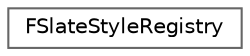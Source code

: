 digraph "Graphical Class Hierarchy"
{
 // INTERACTIVE_SVG=YES
 // LATEX_PDF_SIZE
  bgcolor="transparent";
  edge [fontname=Helvetica,fontsize=10,labelfontname=Helvetica,labelfontsize=10];
  node [fontname=Helvetica,fontsize=10,shape=box,height=0.2,width=0.4];
  rankdir="LR";
  Node0 [id="Node000000",label="FSlateStyleRegistry",height=0.2,width=0.4,color="grey40", fillcolor="white", style="filled",URL="$d1/d71/classFSlateStyleRegistry.html",tooltip="A central repository that can be used to track and manage chunks of slate style data."];
}
